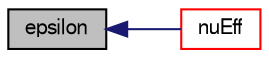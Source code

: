 digraph "epsilon"
{
  bgcolor="transparent";
  edge [fontname="FreeSans",fontsize="10",labelfontname="FreeSans",labelfontsize="10"];
  node [fontname="FreeSans",fontsize="10",shape=record];
  rankdir="LR";
  Node1173 [label="epsilon",height=0.2,width=0.4,color="black", fillcolor="grey75", style="filled", fontcolor="black"];
  Node1173 -> Node1174 [dir="back",color="midnightblue",fontsize="10",style="solid",fontname="FreeSans"];
  Node1174 [label="nuEff",height=0.2,width=0.4,color="red",URL="$a31038.html#a253447ded10e8fc7fceccbbea00f98ad",tooltip="Return the effective viscosity, i.e. the laminar viscosity. "];
}

